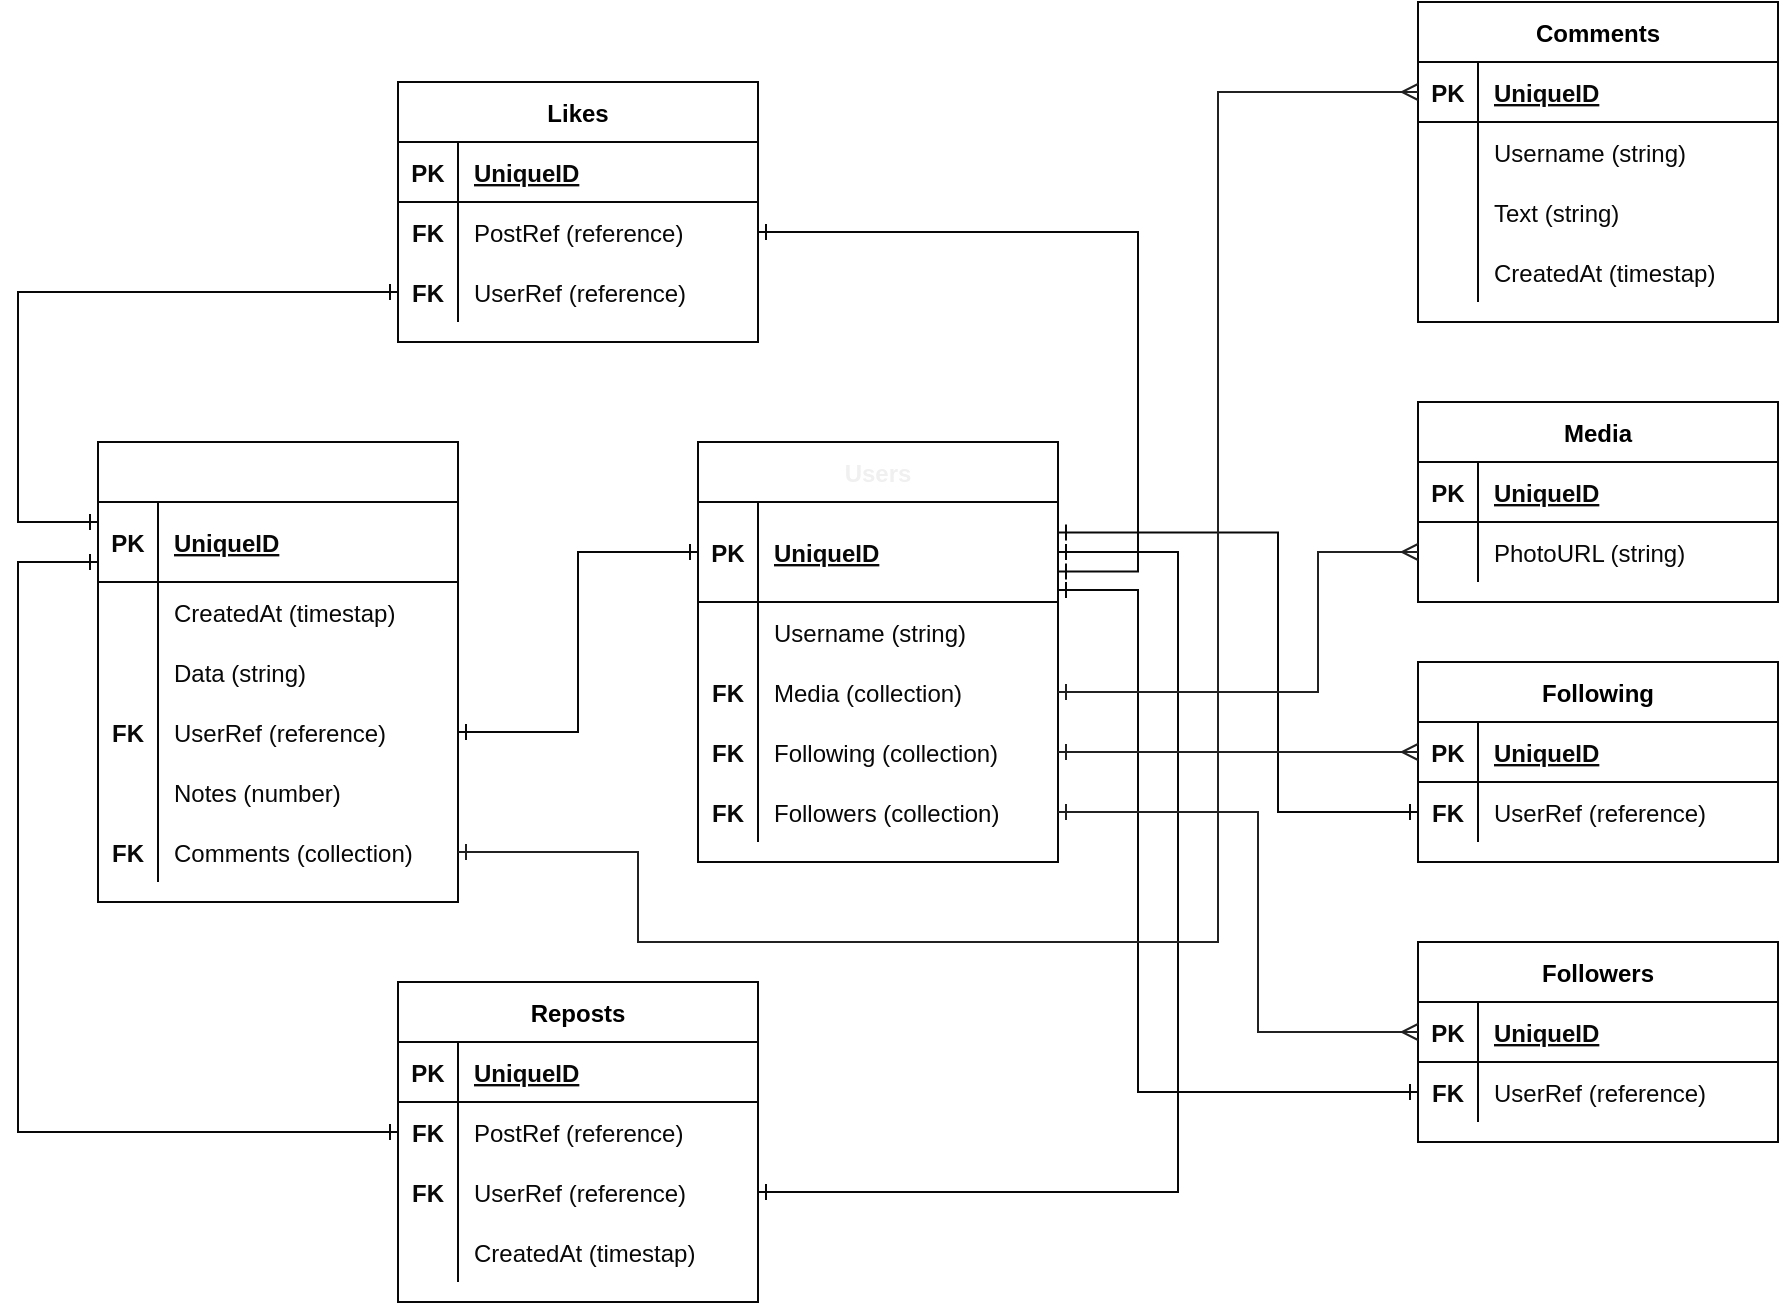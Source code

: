 <mxfile>
    <diagram name="Page-1" id="e56a1550-8fbb-45ad-956c-1786394a9013">
        <mxGraphModel dx="729" dy="1197" grid="1" gridSize="10" guides="1" tooltips="1" connect="1" arrows="1" fold="1" page="1" pageScale="1" pageWidth="1100" pageHeight="850" background="#ffffff" math="0" shadow="0">
            <root>
                <mxCell id="0"/>
                <mxCell id="1" parent="0"/>
                <mxCell id="nrIOLG8lfCSA8BzkESVd-1" value="Posts" style="shape=table;startSize=30;container=1;collapsible=1;childLayout=tableLayout;fixedRows=1;rowLines=0;fontStyle=1;align=center;resizeLast=1;strokeColor=#080808;fontSize=12;fontColor=#FFFFFF;" parent="1" vertex="1">
                    <mxGeometry x="130" y="140" width="180" height="230" as="geometry"/>
                </mxCell>
                <mxCell id="nrIOLG8lfCSA8BzkESVd-2" value="" style="shape=partialRectangle;collapsible=0;dropTarget=0;pointerEvents=0;fillColor=none;top=0;left=0;bottom=1;right=0;points=[[0,0.5],[1,0.5]];portConstraint=eastwest;strokeColor=#080808;fontSize=12;fontColor=#080808;" parent="nrIOLG8lfCSA8BzkESVd-1" vertex="1">
                    <mxGeometry y="30" width="180" height="40" as="geometry"/>
                </mxCell>
                <mxCell id="nrIOLG8lfCSA8BzkESVd-3" value="PK" style="shape=partialRectangle;connectable=0;fillColor=none;top=0;left=0;bottom=0;right=0;fontStyle=1;overflow=hidden;strokeColor=#080808;fontSize=12;fontColor=#080808;" parent="nrIOLG8lfCSA8BzkESVd-2" vertex="1">
                    <mxGeometry width="30" height="40" as="geometry"/>
                </mxCell>
                <mxCell id="nrIOLG8lfCSA8BzkESVd-4" value="UniqueID" style="shape=partialRectangle;connectable=0;fillColor=none;top=0;left=0;bottom=0;right=0;align=left;spacingLeft=6;fontStyle=5;overflow=hidden;strokeColor=#080808;fontSize=12;fontColor=#080808;" parent="nrIOLG8lfCSA8BzkESVd-2" vertex="1">
                    <mxGeometry x="30" width="150" height="40" as="geometry"/>
                </mxCell>
                <mxCell id="nrIOLG8lfCSA8BzkESVd-5" value="" style="shape=partialRectangle;collapsible=0;dropTarget=0;pointerEvents=0;fillColor=none;top=0;left=0;bottom=0;right=0;points=[[0,0.5],[1,0.5]];portConstraint=eastwest;strokeColor=#080808;fontSize=12;fontColor=#080808;" parent="nrIOLG8lfCSA8BzkESVd-1" vertex="1">
                    <mxGeometry y="70" width="180" height="30" as="geometry"/>
                </mxCell>
                <mxCell id="nrIOLG8lfCSA8BzkESVd-6" value="" style="shape=partialRectangle;connectable=0;fillColor=none;top=0;left=0;bottom=0;right=0;editable=1;overflow=hidden;strokeColor=#080808;fontSize=12;fontColor=#080808;" parent="nrIOLG8lfCSA8BzkESVd-5" vertex="1">
                    <mxGeometry width="30" height="30" as="geometry"/>
                </mxCell>
                <mxCell id="nrIOLG8lfCSA8BzkESVd-7" value="CreatedAt (timestap)" style="shape=partialRectangle;connectable=0;fillColor=none;top=0;left=0;bottom=0;right=0;align=left;spacingLeft=6;overflow=hidden;strokeColor=#080808;fontSize=12;fontColor=#080808;" parent="nrIOLG8lfCSA8BzkESVd-5" vertex="1">
                    <mxGeometry x="30" width="150" height="30" as="geometry"/>
                </mxCell>
                <mxCell id="nrIOLG8lfCSA8BzkESVd-8" value="" style="shape=partialRectangle;collapsible=0;dropTarget=0;pointerEvents=0;fillColor=none;top=0;left=0;bottom=0;right=0;points=[[0,0.5],[1,0.5]];portConstraint=eastwest;strokeColor=#080808;fontSize=12;fontColor=#080808;" parent="nrIOLG8lfCSA8BzkESVd-1" vertex="1">
                    <mxGeometry y="100" width="180" height="30" as="geometry"/>
                </mxCell>
                <mxCell id="nrIOLG8lfCSA8BzkESVd-9" value="" style="shape=partialRectangle;connectable=0;fillColor=none;top=0;left=0;bottom=0;right=0;editable=1;overflow=hidden;strokeColor=#080808;fontSize=12;fontColor=#080808;" parent="nrIOLG8lfCSA8BzkESVd-8" vertex="1">
                    <mxGeometry width="30" height="30" as="geometry"/>
                </mxCell>
                <mxCell id="nrIOLG8lfCSA8BzkESVd-10" value="Data (string)" style="shape=partialRectangle;connectable=0;fillColor=none;top=0;left=0;bottom=0;right=0;align=left;spacingLeft=6;overflow=hidden;strokeColor=#080808;fontSize=12;fontColor=#080808;" parent="nrIOLG8lfCSA8BzkESVd-8" vertex="1">
                    <mxGeometry x="30" width="150" height="30" as="geometry"/>
                </mxCell>
                <mxCell id="nrIOLG8lfCSA8BzkESVd-11" value="" style="shape=partialRectangle;collapsible=0;dropTarget=0;pointerEvents=0;fillColor=none;top=0;left=0;bottom=0;right=0;points=[[0,0.5],[1,0.5]];portConstraint=eastwest;strokeColor=#080808;fontSize=12;fontColor=#080808;" parent="nrIOLG8lfCSA8BzkESVd-1" vertex="1">
                    <mxGeometry y="130" width="180" height="30" as="geometry"/>
                </mxCell>
                <mxCell id="nrIOLG8lfCSA8BzkESVd-12" value="FK" style="shape=partialRectangle;connectable=0;fillColor=none;top=0;left=0;bottom=0;right=0;editable=1;overflow=hidden;fontStyle=1;strokeColor=#080808;fontSize=12;fontColor=#080808;" parent="nrIOLG8lfCSA8BzkESVd-11" vertex="1">
                    <mxGeometry width="30" height="30" as="geometry"/>
                </mxCell>
                <mxCell id="nrIOLG8lfCSA8BzkESVd-13" value="UserRef (reference)" style="shape=partialRectangle;connectable=0;fillColor=none;top=0;left=0;bottom=0;right=0;align=left;spacingLeft=6;overflow=hidden;strokeColor=#080808;fontSize=12;fontColor=#080808;" parent="nrIOLG8lfCSA8BzkESVd-11" vertex="1">
                    <mxGeometry x="30" width="150" height="30" as="geometry"/>
                </mxCell>
                <mxCell id="nrIOLG8lfCSA8BzkESVd-73" value="" style="shape=partialRectangle;collapsible=0;dropTarget=0;pointerEvents=0;fillColor=none;top=0;left=0;bottom=0;right=0;points=[[0,0.5],[1,0.5]];portConstraint=eastwest;strokeColor=#080808;fontSize=12;fontColor=#080808;" parent="nrIOLG8lfCSA8BzkESVd-1" vertex="1">
                    <mxGeometry y="160" width="180" height="30" as="geometry"/>
                </mxCell>
                <mxCell id="nrIOLG8lfCSA8BzkESVd-74" value="" style="shape=partialRectangle;connectable=0;fillColor=none;top=0;left=0;bottom=0;right=0;editable=1;overflow=hidden;strokeColor=#080808;fontSize=12;fontColor=#080808;" parent="nrIOLG8lfCSA8BzkESVd-73" vertex="1">
                    <mxGeometry width="30" height="30" as="geometry"/>
                </mxCell>
                <mxCell id="nrIOLG8lfCSA8BzkESVd-75" value="Notes (number)" style="shape=partialRectangle;connectable=0;fillColor=none;top=0;left=0;bottom=0;right=0;align=left;spacingLeft=6;overflow=hidden;strokeColor=#080808;fontSize=12;fontColor=#080808;" parent="nrIOLG8lfCSA8BzkESVd-73" vertex="1">
                    <mxGeometry x="30" width="150" height="30" as="geometry"/>
                </mxCell>
                <mxCell id="nrIOLG8lfCSA8BzkESVd-95" value="" style="shape=partialRectangle;collapsible=0;dropTarget=0;pointerEvents=0;fillColor=none;top=0;left=0;bottom=0;right=0;points=[[0,0.5],[1,0.5]];portConstraint=eastwest;strokeColor=#080808;fontSize=12;fontColor=#080808;" parent="nrIOLG8lfCSA8BzkESVd-1" vertex="1">
                    <mxGeometry y="190" width="180" height="30" as="geometry"/>
                </mxCell>
                <mxCell id="nrIOLG8lfCSA8BzkESVd-96" value="FK" style="shape=partialRectangle;connectable=0;fillColor=none;top=0;left=0;bottom=0;right=0;editable=1;overflow=hidden;strokeColor=#080808;fontSize=12;fontColor=#080808;fontStyle=1" parent="nrIOLG8lfCSA8BzkESVd-95" vertex="1">
                    <mxGeometry width="30" height="30" as="geometry"/>
                </mxCell>
                <mxCell id="nrIOLG8lfCSA8BzkESVd-97" value="Comments (collection)" style="shape=partialRectangle;connectable=0;fillColor=none;top=0;left=0;bottom=0;right=0;align=left;spacingLeft=6;overflow=hidden;strokeColor=#080808;fontSize=12;fontColor=#080808;" parent="nrIOLG8lfCSA8BzkESVd-95" vertex="1">
                    <mxGeometry x="30" width="150" height="30" as="geometry"/>
                </mxCell>
                <mxCell id="nrIOLG8lfCSA8BzkESVd-14" value="Users" style="shape=table;startSize=30;container=1;collapsible=1;childLayout=tableLayout;fixedRows=1;rowLines=0;fontStyle=1;align=center;resizeLast=1;strokeColor=#080808;fontSize=12;fontColor=#F0F0F0;" parent="1" vertex="1">
                    <mxGeometry x="430" y="140" width="180" height="210" as="geometry"/>
                </mxCell>
                <mxCell id="nrIOLG8lfCSA8BzkESVd-15" value="" style="shape=partialRectangle;collapsible=0;dropTarget=0;pointerEvents=0;fillColor=none;top=0;left=0;bottom=1;right=0;points=[[0,0.5],[1,0.5]];portConstraint=eastwest;strokeColor=#080808;fontSize=12;fontColor=#080808;" parent="nrIOLG8lfCSA8BzkESVd-14" vertex="1">
                    <mxGeometry y="30" width="180" height="50" as="geometry"/>
                </mxCell>
                <mxCell id="nrIOLG8lfCSA8BzkESVd-16" value="PK" style="shape=partialRectangle;connectable=0;fillColor=none;top=0;left=0;bottom=0;right=0;fontStyle=1;overflow=hidden;strokeColor=#080808;fontSize=12;fontColor=#080808;" parent="nrIOLG8lfCSA8BzkESVd-15" vertex="1">
                    <mxGeometry width="30" height="50" as="geometry"/>
                </mxCell>
                <mxCell id="nrIOLG8lfCSA8BzkESVd-17" value="UniqueID" style="shape=partialRectangle;connectable=0;fillColor=none;top=0;left=0;bottom=0;right=0;align=left;spacingLeft=6;fontStyle=5;overflow=hidden;strokeColor=#080808;fontSize=12;fontColor=#080808;" parent="nrIOLG8lfCSA8BzkESVd-15" vertex="1">
                    <mxGeometry x="30" width="150" height="50" as="geometry"/>
                </mxCell>
                <mxCell id="nrIOLG8lfCSA8BzkESVd-18" value="" style="shape=partialRectangle;collapsible=0;dropTarget=0;pointerEvents=0;fillColor=none;top=0;left=0;bottom=0;right=0;points=[[0,0.5],[1,0.5]];portConstraint=eastwest;strokeColor=#080808;fontSize=12;fontColor=#080808;" parent="nrIOLG8lfCSA8BzkESVd-14" vertex="1">
                    <mxGeometry y="80" width="180" height="30" as="geometry"/>
                </mxCell>
                <mxCell id="nrIOLG8lfCSA8BzkESVd-19" value="" style="shape=partialRectangle;connectable=0;fillColor=none;top=0;left=0;bottom=0;right=0;editable=1;overflow=hidden;strokeColor=#080808;fontSize=12;fontColor=#080808;" parent="nrIOLG8lfCSA8BzkESVd-18" vertex="1">
                    <mxGeometry width="30" height="30" as="geometry"/>
                </mxCell>
                <mxCell id="nrIOLG8lfCSA8BzkESVd-20" value="Username (string)" style="shape=partialRectangle;connectable=0;fillColor=none;top=0;left=0;bottom=0;right=0;align=left;spacingLeft=6;overflow=hidden;strokeColor=#080808;fontSize=12;fontColor=#080808;" parent="nrIOLG8lfCSA8BzkESVd-18" vertex="1">
                    <mxGeometry x="30" width="150" height="30" as="geometry"/>
                </mxCell>
                <mxCell id="nrIOLG8lfCSA8BzkESVd-24" value="" style="shape=partialRectangle;collapsible=0;dropTarget=0;pointerEvents=0;fillColor=none;top=0;left=0;bottom=0;right=0;points=[[0,0.5],[1,0.5]];portConstraint=eastwest;strokeColor=#080808;fontSize=12;fontColor=#080808;" parent="nrIOLG8lfCSA8BzkESVd-14" vertex="1">
                    <mxGeometry y="110" width="180" height="30" as="geometry"/>
                </mxCell>
                <mxCell id="nrIOLG8lfCSA8BzkESVd-25" value="FK" style="shape=partialRectangle;connectable=0;fillColor=none;top=0;left=0;bottom=0;right=0;editable=1;overflow=hidden;strokeColor=#080808;fontSize=12;fontColor=#080808;fontStyle=1" parent="nrIOLG8lfCSA8BzkESVd-24" vertex="1">
                    <mxGeometry width="30" height="30" as="geometry"/>
                </mxCell>
                <mxCell id="nrIOLG8lfCSA8BzkESVd-26" value="Media (collection)" style="shape=partialRectangle;connectable=0;fillColor=none;top=0;left=0;bottom=0;right=0;align=left;spacingLeft=6;overflow=hidden;strokeColor=#080808;fontSize=12;fontColor=#080808;" parent="nrIOLG8lfCSA8BzkESVd-24" vertex="1">
                    <mxGeometry x="30" width="150" height="30" as="geometry"/>
                </mxCell>
                <mxCell id="nrIOLG8lfCSA8BzkESVd-89" value="" style="shape=partialRectangle;collapsible=0;dropTarget=0;pointerEvents=0;fillColor=none;top=0;left=0;bottom=0;right=0;points=[[0,0.5],[1,0.5]];portConstraint=eastwest;strokeColor=#080808;fontSize=12;fontColor=#080808;" parent="nrIOLG8lfCSA8BzkESVd-14" vertex="1">
                    <mxGeometry y="140" width="180" height="30" as="geometry"/>
                </mxCell>
                <mxCell id="nrIOLG8lfCSA8BzkESVd-90" value="FK" style="shape=partialRectangle;connectable=0;fillColor=none;top=0;left=0;bottom=0;right=0;editable=1;overflow=hidden;strokeColor=#080808;fontSize=12;fontColor=#080808;fontStyle=1" parent="nrIOLG8lfCSA8BzkESVd-89" vertex="1">
                    <mxGeometry width="30" height="30" as="geometry"/>
                </mxCell>
                <mxCell id="nrIOLG8lfCSA8BzkESVd-91" value="Following (collection)" style="shape=partialRectangle;connectable=0;fillColor=none;top=0;left=0;bottom=0;right=0;align=left;spacingLeft=6;overflow=hidden;strokeColor=#080808;fontSize=12;fontColor=#080808;" parent="nrIOLG8lfCSA8BzkESVd-89" vertex="1">
                    <mxGeometry x="30" width="150" height="30" as="geometry"/>
                </mxCell>
                <mxCell id="nrIOLG8lfCSA8BzkESVd-92" value="" style="shape=partialRectangle;collapsible=0;dropTarget=0;pointerEvents=0;fillColor=none;top=0;left=0;bottom=0;right=0;points=[[0,0.5],[1,0.5]];portConstraint=eastwest;strokeColor=#080808;fontSize=12;fontColor=#080808;" parent="nrIOLG8lfCSA8BzkESVd-14" vertex="1">
                    <mxGeometry y="170" width="180" height="30" as="geometry"/>
                </mxCell>
                <mxCell id="nrIOLG8lfCSA8BzkESVd-93" value="FK" style="shape=partialRectangle;connectable=0;fillColor=none;top=0;left=0;bottom=0;right=0;editable=1;overflow=hidden;strokeColor=#080808;fontSize=12;fontColor=#080808;fontStyle=1" parent="nrIOLG8lfCSA8BzkESVd-92" vertex="1">
                    <mxGeometry width="30" height="30" as="geometry"/>
                </mxCell>
                <mxCell id="nrIOLG8lfCSA8BzkESVd-94" value="Followers (collection)" style="shape=partialRectangle;connectable=0;fillColor=none;top=0;left=0;bottom=0;right=0;align=left;spacingLeft=6;overflow=hidden;strokeColor=#080808;fontSize=12;fontColor=#080808;" parent="nrIOLG8lfCSA8BzkESVd-92" vertex="1">
                    <mxGeometry x="30" width="150" height="30" as="geometry"/>
                </mxCell>
                <mxCell id="nrIOLG8lfCSA8BzkESVd-40" value="Likes" style="shape=table;startSize=30;container=1;collapsible=1;childLayout=tableLayout;fixedRows=1;rowLines=0;fontStyle=1;align=center;resizeLast=1;strokeColor=#080808;fontSize=12;" parent="1" vertex="1">
                    <mxGeometry x="280" y="-40" width="180" height="130" as="geometry"/>
                </mxCell>
                <mxCell id="nrIOLG8lfCSA8BzkESVd-41" value="" style="shape=partialRectangle;collapsible=0;dropTarget=0;pointerEvents=0;fillColor=none;top=0;left=0;bottom=1;right=0;points=[[0,0.5],[1,0.5]];portConstraint=eastwest;strokeColor=#080808;fontSize=12;fontColor=#080808;" parent="nrIOLG8lfCSA8BzkESVd-40" vertex="1">
                    <mxGeometry y="30" width="180" height="30" as="geometry"/>
                </mxCell>
                <mxCell id="nrIOLG8lfCSA8BzkESVd-42" value="PK" style="shape=partialRectangle;connectable=0;fillColor=none;top=0;left=0;bottom=0;right=0;fontStyle=1;overflow=hidden;strokeColor=#080808;fontSize=12;fontColor=#080808;" parent="nrIOLG8lfCSA8BzkESVd-41" vertex="1">
                    <mxGeometry width="30" height="30" as="geometry"/>
                </mxCell>
                <mxCell id="nrIOLG8lfCSA8BzkESVd-43" value="UniqueID" style="shape=partialRectangle;connectable=0;fillColor=none;top=0;left=0;bottom=0;right=0;align=left;spacingLeft=6;fontStyle=5;overflow=hidden;strokeColor=#080808;fontSize=12;fontColor=#080808;" parent="nrIOLG8lfCSA8BzkESVd-41" vertex="1">
                    <mxGeometry x="30" width="150" height="30" as="geometry"/>
                </mxCell>
                <mxCell id="nrIOLG8lfCSA8BzkESVd-44" value="" style="shape=partialRectangle;collapsible=0;dropTarget=0;pointerEvents=0;fillColor=none;top=0;left=0;bottom=0;right=0;points=[[0,0.5],[1,0.5]];portConstraint=eastwest;strokeColor=#080808;fontSize=12;fontColor=#080808;" parent="nrIOLG8lfCSA8BzkESVd-40" vertex="1">
                    <mxGeometry y="60" width="180" height="30" as="geometry"/>
                </mxCell>
                <mxCell id="nrIOLG8lfCSA8BzkESVd-45" value="FK" style="shape=partialRectangle;connectable=0;fillColor=none;top=0;left=0;bottom=0;right=0;editable=1;overflow=hidden;fontStyle=1;strokeColor=#080808;fontSize=12;fontColor=#080808;" parent="nrIOLG8lfCSA8BzkESVd-44" vertex="1">
                    <mxGeometry width="30" height="30" as="geometry"/>
                </mxCell>
                <mxCell id="nrIOLG8lfCSA8BzkESVd-46" value="PostRef (reference)" style="shape=partialRectangle;connectable=0;fillColor=none;top=0;left=0;bottom=0;right=0;align=left;spacingLeft=6;overflow=hidden;strokeColor=#080808;fontSize=12;fontColor=#080808;" parent="nrIOLG8lfCSA8BzkESVd-44" vertex="1">
                    <mxGeometry x="30" width="150" height="30" as="geometry"/>
                </mxCell>
                <mxCell id="nrIOLG8lfCSA8BzkESVd-47" value="" style="shape=partialRectangle;collapsible=0;dropTarget=0;pointerEvents=0;fillColor=none;top=0;left=0;bottom=0;right=0;points=[[0,0.5],[1,0.5]];portConstraint=eastwest;strokeColor=#080808;fontSize=12;fontColor=#080808;" parent="nrIOLG8lfCSA8BzkESVd-40" vertex="1">
                    <mxGeometry y="90" width="180" height="30" as="geometry"/>
                </mxCell>
                <mxCell id="nrIOLG8lfCSA8BzkESVd-48" value="FK" style="shape=partialRectangle;connectable=0;fillColor=none;top=0;left=0;bottom=0;right=0;editable=1;overflow=hidden;fontStyle=1;strokeColor=#080808;fontSize=12;fontColor=#080808;" parent="nrIOLG8lfCSA8BzkESVd-47" vertex="1">
                    <mxGeometry width="30" height="30" as="geometry"/>
                </mxCell>
                <mxCell id="nrIOLG8lfCSA8BzkESVd-49" value="UserRef (reference)" style="shape=partialRectangle;connectable=0;fillColor=none;top=0;left=0;bottom=0;right=0;align=left;spacingLeft=6;overflow=hidden;strokeColor=#080808;fontSize=12;fontColor=#080808;" parent="nrIOLG8lfCSA8BzkESVd-47" vertex="1">
                    <mxGeometry x="30" width="150" height="30" as="geometry"/>
                </mxCell>
                <mxCell id="nrIOLG8lfCSA8BzkESVd-53" value="Reposts" style="shape=table;startSize=30;container=1;collapsible=1;childLayout=tableLayout;fixedRows=1;rowLines=0;fontStyle=1;align=center;resizeLast=1;strokeColor=#080808;fontSize=12;" parent="1" vertex="1">
                    <mxGeometry x="280" y="410" width="180" height="160" as="geometry"/>
                </mxCell>
                <mxCell id="nrIOLG8lfCSA8BzkESVd-54" value="" style="shape=partialRectangle;collapsible=0;dropTarget=0;pointerEvents=0;fillColor=none;top=0;left=0;bottom=1;right=0;points=[[0,0.5],[1,0.5]];portConstraint=eastwest;strokeColor=#080808;fontSize=12;fontColor=#080808;" parent="nrIOLG8lfCSA8BzkESVd-53" vertex="1">
                    <mxGeometry y="30" width="180" height="30" as="geometry"/>
                </mxCell>
                <mxCell id="nrIOLG8lfCSA8BzkESVd-55" value="PK" style="shape=partialRectangle;connectable=0;fillColor=none;top=0;left=0;bottom=0;right=0;fontStyle=1;overflow=hidden;strokeColor=#080808;fontSize=12;fontColor=#080808;" parent="nrIOLG8lfCSA8BzkESVd-54" vertex="1">
                    <mxGeometry width="30" height="30" as="geometry"/>
                </mxCell>
                <mxCell id="nrIOLG8lfCSA8BzkESVd-56" value="UniqueID" style="shape=partialRectangle;connectable=0;fillColor=none;top=0;left=0;bottom=0;right=0;align=left;spacingLeft=6;fontStyle=5;overflow=hidden;strokeColor=#080808;fontSize=12;fontColor=#080808;" parent="nrIOLG8lfCSA8BzkESVd-54" vertex="1">
                    <mxGeometry x="30" width="150" height="30" as="geometry"/>
                </mxCell>
                <mxCell id="nrIOLG8lfCSA8BzkESVd-57" value="" style="shape=partialRectangle;collapsible=0;dropTarget=0;pointerEvents=0;fillColor=none;top=0;left=0;bottom=0;right=0;points=[[0,0.5],[1,0.5]];portConstraint=eastwest;strokeColor=#080808;fontSize=12;fontColor=#080808;" parent="nrIOLG8lfCSA8BzkESVd-53" vertex="1">
                    <mxGeometry y="60" width="180" height="30" as="geometry"/>
                </mxCell>
                <mxCell id="nrIOLG8lfCSA8BzkESVd-58" value="FK" style="shape=partialRectangle;connectable=0;fillColor=none;top=0;left=0;bottom=0;right=0;editable=1;overflow=hidden;fontStyle=1;strokeColor=#080808;fontSize=12;fontColor=#080808;" parent="nrIOLG8lfCSA8BzkESVd-57" vertex="1">
                    <mxGeometry width="30" height="30" as="geometry"/>
                </mxCell>
                <mxCell id="nrIOLG8lfCSA8BzkESVd-59" value="PostRef (reference)" style="shape=partialRectangle;connectable=0;fillColor=none;top=0;left=0;bottom=0;right=0;align=left;spacingLeft=6;overflow=hidden;strokeColor=#080808;fontSize=12;fontColor=#080808;" parent="nrIOLG8lfCSA8BzkESVd-57" vertex="1">
                    <mxGeometry x="30" width="150" height="30" as="geometry"/>
                </mxCell>
                <mxCell id="nrIOLG8lfCSA8BzkESVd-60" value="" style="shape=partialRectangle;collapsible=0;dropTarget=0;pointerEvents=0;fillColor=none;top=0;left=0;bottom=0;right=0;points=[[0,0.5],[1,0.5]];portConstraint=eastwest;strokeColor=#080808;fontSize=12;fontColor=#080808;" parent="nrIOLG8lfCSA8BzkESVd-53" vertex="1">
                    <mxGeometry y="90" width="180" height="30" as="geometry"/>
                </mxCell>
                <mxCell id="nrIOLG8lfCSA8BzkESVd-61" value="FK" style="shape=partialRectangle;connectable=0;fillColor=none;top=0;left=0;bottom=0;right=0;editable=1;overflow=hidden;fontStyle=1;strokeColor=#080808;fontSize=12;fontColor=#080808;" parent="nrIOLG8lfCSA8BzkESVd-60" vertex="1">
                    <mxGeometry width="30" height="30" as="geometry"/>
                </mxCell>
                <mxCell id="nrIOLG8lfCSA8BzkESVd-62" value="UserRef (reference)" style="shape=partialRectangle;connectable=0;fillColor=none;top=0;left=0;bottom=0;right=0;align=left;spacingLeft=6;overflow=hidden;strokeColor=#080808;fontSize=12;fontColor=#080808;" parent="nrIOLG8lfCSA8BzkESVd-60" vertex="1">
                    <mxGeometry x="30" width="150" height="30" as="geometry"/>
                </mxCell>
                <mxCell id="nrIOLG8lfCSA8BzkESVd-70" value="" style="shape=partialRectangle;collapsible=0;dropTarget=0;pointerEvents=0;fillColor=none;top=0;left=0;bottom=0;right=0;points=[[0,0.5],[1,0.5]];portConstraint=eastwest;strokeColor=#080808;fontSize=12;fontColor=#080808;" parent="nrIOLG8lfCSA8BzkESVd-53" vertex="1">
                    <mxGeometry y="120" width="180" height="30" as="geometry"/>
                </mxCell>
                <mxCell id="nrIOLG8lfCSA8BzkESVd-71" value="" style="shape=partialRectangle;connectable=0;fillColor=none;top=0;left=0;bottom=0;right=0;editable=1;overflow=hidden;strokeColor=#080808;fontSize=12;fontColor=#080808;" parent="nrIOLG8lfCSA8BzkESVd-70" vertex="1">
                    <mxGeometry width="30" height="30" as="geometry"/>
                </mxCell>
                <mxCell id="nrIOLG8lfCSA8BzkESVd-72" value="CreatedAt (timestap)" style="shape=partialRectangle;connectable=0;fillColor=none;top=0;left=0;bottom=0;right=0;align=left;spacingLeft=6;overflow=hidden;strokeColor=#080808;fontSize=12;fontColor=#080808;" parent="nrIOLG8lfCSA8BzkESVd-70" vertex="1">
                    <mxGeometry x="30" width="150" height="30" as="geometry"/>
                </mxCell>
                <mxCell id="nrIOLG8lfCSA8BzkESVd-67" style="edgeStyle=orthogonalEdgeStyle;rounded=0;orthogonalLoop=1;jettySize=auto;html=1;entryX=0;entryY=0.5;entryDx=0;entryDy=0;endArrow=ERone;endFill=0;startArrow=ERone;startFill=0;strokeColor=#080808;fontSize=12;fontColor=#080808;" parent="1" source="nrIOLG8lfCSA8BzkESVd-11" target="nrIOLG8lfCSA8BzkESVd-15" edge="1">
                    <mxGeometry relative="1" as="geometry"/>
                </mxCell>
                <mxCell id="nrIOLG8lfCSA8BzkESVd-68" style="edgeStyle=orthogonalEdgeStyle;rounded=0;orthogonalLoop=1;jettySize=auto;html=1;entryX=0;entryY=0.75;entryDx=0;entryDy=0;startArrow=ERone;startFill=0;endArrow=ERone;endFill=0;strokeColor=#080808;fontSize=12;fontColor=#080808;entryPerimeter=0;" parent="1" source="nrIOLG8lfCSA8BzkESVd-57" target="nrIOLG8lfCSA8BzkESVd-2" edge="1">
                    <mxGeometry relative="1" as="geometry">
                        <Array as="points">
                            <mxPoint x="90" y="485"/>
                            <mxPoint x="90" y="200"/>
                        </Array>
                    </mxGeometry>
                </mxCell>
                <mxCell id="nrIOLG8lfCSA8BzkESVd-69" style="edgeStyle=orthogonalEdgeStyle;rounded=0;orthogonalLoop=1;jettySize=auto;html=1;startArrow=ERone;startFill=0;endArrow=ERone;endFill=0;strokeColor=#080808;fontSize=12;fontColor=#080808;entryX=1;entryY=0.5;entryDx=0;entryDy=0;" parent="1" source="nrIOLG8lfCSA8BzkESVd-60" edge="1" target="nrIOLG8lfCSA8BzkESVd-15">
                    <mxGeometry relative="1" as="geometry">
                        <mxPoint x="610" y="186" as="targetPoint"/>
                        <Array as="points">
                            <mxPoint x="670" y="515"/>
                            <mxPoint x="670" y="195"/>
                        </Array>
                    </mxGeometry>
                </mxCell>
                <mxCell id="nrIOLG8lfCSA8BzkESVd-98" style="edgeStyle=orthogonalEdgeStyle;rounded=0;orthogonalLoop=1;jettySize=auto;html=1;startArrow=ERone;startFill=0;endArrow=ERone;endFill=0;strokeColor=#080808;fontSize=12;fontColor=#080808;exitX=0;exitY=0.5;exitDx=0;exitDy=0;" parent="1" source="nrIOLG8lfCSA8BzkESVd-47" edge="1">
                    <mxGeometry relative="1" as="geometry">
                        <mxPoint x="270" y="60" as="sourcePoint"/>
                        <mxPoint x="130" y="180" as="targetPoint"/>
                        <Array as="points">
                            <mxPoint x="90" y="65"/>
                            <mxPoint x="90" y="180"/>
                        </Array>
                    </mxGeometry>
                </mxCell>
                <mxCell id="nrIOLG8lfCSA8BzkESVd-99" style="edgeStyle=orthogonalEdgeStyle;rounded=0;orthogonalLoop=1;jettySize=auto;html=1;startArrow=ERone;startFill=0;endArrow=ERone;endFill=0;strokeColor=#080808;fontSize=12;fontColor=#080808;exitX=1;exitY=0.5;exitDx=0;exitDy=0;entryX=1;entryY=0.696;entryDx=0;entryDy=0;entryPerimeter=0;" parent="1" source="nrIOLG8lfCSA8BzkESVd-44" target="nrIOLG8lfCSA8BzkESVd-15" edge="1">
                    <mxGeometry relative="1" as="geometry">
                        <mxPoint x="610" y="195" as="targetPoint"/>
                        <Array as="points">
                            <mxPoint x="650" y="35"/>
                            <mxPoint x="650" y="205"/>
                        </Array>
                    </mxGeometry>
                </mxCell>
                <mxCell id="nrIOLG8lfCSA8BzkESVd-100" value="Comments" style="shape=table;startSize=30;container=1;collapsible=1;childLayout=tableLayout;fixedRows=1;rowLines=0;fontStyle=1;align=center;resizeLast=1;strokeColor=#080808;fontSize=12;" parent="1" vertex="1">
                    <mxGeometry x="790" y="-80" width="180" height="160" as="geometry"/>
                </mxCell>
                <mxCell id="nrIOLG8lfCSA8BzkESVd-101" value="" style="shape=partialRectangle;collapsible=0;dropTarget=0;pointerEvents=0;fillColor=none;top=0;left=0;bottom=1;right=0;points=[[0,0.5],[1,0.5]];portConstraint=eastwest;strokeColor=#080808;fontSize=12;fontColor=#080808;" parent="nrIOLG8lfCSA8BzkESVd-100" vertex="1">
                    <mxGeometry y="30" width="180" height="30" as="geometry"/>
                </mxCell>
                <mxCell id="nrIOLG8lfCSA8BzkESVd-102" value="PK" style="shape=partialRectangle;connectable=0;fillColor=none;top=0;left=0;bottom=0;right=0;fontStyle=1;overflow=hidden;strokeColor=#080808;fontSize=12;fontColor=#080808;" parent="nrIOLG8lfCSA8BzkESVd-101" vertex="1">
                    <mxGeometry width="30" height="30" as="geometry"/>
                </mxCell>
                <mxCell id="nrIOLG8lfCSA8BzkESVd-103" value="UniqueID" style="shape=partialRectangle;connectable=0;fillColor=none;top=0;left=0;bottom=0;right=0;align=left;spacingLeft=6;fontStyle=5;overflow=hidden;strokeColor=#080808;fontSize=12;fontColor=#080808;" parent="nrIOLG8lfCSA8BzkESVd-101" vertex="1">
                    <mxGeometry x="30" width="150" height="30" as="geometry"/>
                </mxCell>
                <mxCell id="nrIOLG8lfCSA8BzkESVd-104" value="" style="shape=partialRectangle;collapsible=0;dropTarget=0;pointerEvents=0;fillColor=none;top=0;left=0;bottom=0;right=0;points=[[0,0.5],[1,0.5]];portConstraint=eastwest;strokeColor=#080808;fontSize=12;fontColor=#080808;" parent="nrIOLG8lfCSA8BzkESVd-100" vertex="1">
                    <mxGeometry y="60" width="180" height="30" as="geometry"/>
                </mxCell>
                <mxCell id="nrIOLG8lfCSA8BzkESVd-105" value="" style="shape=partialRectangle;connectable=0;fillColor=none;top=0;left=0;bottom=0;right=0;editable=1;overflow=hidden;strokeColor=#080808;fontSize=12;fontColor=#080808;" parent="nrIOLG8lfCSA8BzkESVd-104" vertex="1">
                    <mxGeometry width="30" height="30" as="geometry"/>
                </mxCell>
                <mxCell id="nrIOLG8lfCSA8BzkESVd-106" value="Username (string)" style="shape=partialRectangle;connectable=0;fillColor=none;top=0;left=0;bottom=0;right=0;align=left;spacingLeft=6;overflow=hidden;strokeColor=#080808;fontSize=12;fontColor=#080808;" parent="nrIOLG8lfCSA8BzkESVd-104" vertex="1">
                    <mxGeometry x="30" width="150" height="30" as="geometry"/>
                </mxCell>
                <mxCell id="nrIOLG8lfCSA8BzkESVd-107" value="" style="shape=partialRectangle;collapsible=0;dropTarget=0;pointerEvents=0;fillColor=none;top=0;left=0;bottom=0;right=0;points=[[0,0.5],[1,0.5]];portConstraint=eastwest;strokeColor=#080808;fontSize=12;fontColor=#080808;" parent="nrIOLG8lfCSA8BzkESVd-100" vertex="1">
                    <mxGeometry y="90" width="180" height="30" as="geometry"/>
                </mxCell>
                <mxCell id="nrIOLG8lfCSA8BzkESVd-108" value="" style="shape=partialRectangle;connectable=0;fillColor=none;top=0;left=0;bottom=0;right=0;editable=1;overflow=hidden;strokeColor=#080808;fontSize=12;fontColor=#080808;" parent="nrIOLG8lfCSA8BzkESVd-107" vertex="1">
                    <mxGeometry width="30" height="30" as="geometry"/>
                </mxCell>
                <mxCell id="nrIOLG8lfCSA8BzkESVd-109" value="Text (string)" style="shape=partialRectangle;connectable=0;fillColor=none;top=0;left=0;bottom=0;right=0;align=left;spacingLeft=6;overflow=hidden;strokeColor=#080808;fontSize=12;fontColor=#080808;" parent="nrIOLG8lfCSA8BzkESVd-107" vertex="1">
                    <mxGeometry x="30" width="150" height="30" as="geometry"/>
                </mxCell>
                <mxCell id="nrIOLG8lfCSA8BzkESVd-110" value="" style="shape=partialRectangle;collapsible=0;dropTarget=0;pointerEvents=0;fillColor=none;top=0;left=0;bottom=0;right=0;points=[[0,0.5],[1,0.5]];portConstraint=eastwest;strokeColor=#080808;fontSize=12;fontColor=#080808;" parent="nrIOLG8lfCSA8BzkESVd-100" vertex="1">
                    <mxGeometry y="120" width="180" height="30" as="geometry"/>
                </mxCell>
                <mxCell id="nrIOLG8lfCSA8BzkESVd-111" value="" style="shape=partialRectangle;connectable=0;fillColor=none;top=0;left=0;bottom=0;right=0;editable=1;overflow=hidden;strokeColor=#080808;fontSize=12;fontColor=#080808;" parent="nrIOLG8lfCSA8BzkESVd-110" vertex="1">
                    <mxGeometry width="30" height="30" as="geometry"/>
                </mxCell>
                <mxCell id="nrIOLG8lfCSA8BzkESVd-112" value="CreatedAt (timestap)" style="shape=partialRectangle;connectable=0;fillColor=none;top=0;left=0;bottom=0;right=0;align=left;spacingLeft=6;overflow=hidden;strokeColor=#080808;fontSize=12;fontColor=#080808;" parent="nrIOLG8lfCSA8BzkESVd-110" vertex="1">
                    <mxGeometry x="30" width="150" height="30" as="geometry"/>
                </mxCell>
                <mxCell id="nrIOLG8lfCSA8BzkESVd-113" value="Media" style="shape=table;startSize=30;container=1;collapsible=1;childLayout=tableLayout;fixedRows=1;rowLines=0;fontStyle=1;align=center;resizeLast=1;strokeColor=#080808;fontSize=12;" parent="1" vertex="1">
                    <mxGeometry x="790" y="120" width="180" height="100" as="geometry"/>
                </mxCell>
                <mxCell id="nrIOLG8lfCSA8BzkESVd-114" value="" style="shape=partialRectangle;collapsible=0;dropTarget=0;pointerEvents=0;fillColor=none;top=0;left=0;bottom=1;right=0;points=[[0,0.5],[1,0.5]];portConstraint=eastwest;strokeColor=#080808;fontSize=12;fontColor=#080808;" parent="nrIOLG8lfCSA8BzkESVd-113" vertex="1">
                    <mxGeometry y="30" width="180" height="30" as="geometry"/>
                </mxCell>
                <mxCell id="nrIOLG8lfCSA8BzkESVd-115" value="PK" style="shape=partialRectangle;connectable=0;fillColor=none;top=0;left=0;bottom=0;right=0;fontStyle=1;overflow=hidden;strokeColor=#080808;fontSize=12;fontColor=#080808;" parent="nrIOLG8lfCSA8BzkESVd-114" vertex="1">
                    <mxGeometry width="30" height="30" as="geometry"/>
                </mxCell>
                <mxCell id="nrIOLG8lfCSA8BzkESVd-116" value="UniqueID" style="shape=partialRectangle;connectable=0;fillColor=none;top=0;left=0;bottom=0;right=0;align=left;spacingLeft=6;fontStyle=5;overflow=hidden;strokeColor=#080808;fontSize=12;fontColor=#080808;" parent="nrIOLG8lfCSA8BzkESVd-114" vertex="1">
                    <mxGeometry x="30" width="150" height="30" as="geometry"/>
                </mxCell>
                <mxCell id="nrIOLG8lfCSA8BzkESVd-117" value="" style="shape=partialRectangle;collapsible=0;dropTarget=0;pointerEvents=0;fillColor=none;top=0;left=0;bottom=0;right=0;points=[[0,0.5],[1,0.5]];portConstraint=eastwest;strokeColor=#080808;fontSize=12;fontColor=#080808;" parent="nrIOLG8lfCSA8BzkESVd-113" vertex="1">
                    <mxGeometry y="60" width="180" height="30" as="geometry"/>
                </mxCell>
                <mxCell id="nrIOLG8lfCSA8BzkESVd-118" value="" style="shape=partialRectangle;connectable=0;fillColor=none;top=0;left=0;bottom=0;right=0;editable=1;overflow=hidden;strokeColor=#080808;fontSize=12;fontColor=#080808;" parent="nrIOLG8lfCSA8BzkESVd-117" vertex="1">
                    <mxGeometry width="30" height="30" as="geometry"/>
                </mxCell>
                <mxCell id="nrIOLG8lfCSA8BzkESVd-119" value="PhotoURL (string)" style="shape=partialRectangle;connectable=0;fillColor=none;top=0;left=0;bottom=0;right=0;align=left;spacingLeft=6;overflow=hidden;strokeColor=#080808;fontSize=12;fontColor=#080808;" parent="nrIOLG8lfCSA8BzkESVd-117" vertex="1">
                    <mxGeometry x="30" width="150" height="30" as="geometry"/>
                </mxCell>
                <mxCell id="nrIOLG8lfCSA8BzkESVd-126" value="Following" style="shape=table;startSize=30;container=1;collapsible=1;childLayout=tableLayout;fixedRows=1;rowLines=0;fontStyle=1;align=center;resizeLast=1;strokeColor=#080808;fontSize=12;" parent="1" vertex="1">
                    <mxGeometry x="790" y="250" width="180" height="100" as="geometry"/>
                </mxCell>
                <mxCell id="nrIOLG8lfCSA8BzkESVd-127" value="" style="shape=partialRectangle;collapsible=0;dropTarget=0;pointerEvents=0;fillColor=none;top=0;left=0;bottom=1;right=0;points=[[0,0.5],[1,0.5]];portConstraint=eastwest;strokeColor=#080808;fontSize=12;fontColor=#080808;" parent="nrIOLG8lfCSA8BzkESVd-126" vertex="1">
                    <mxGeometry y="30" width="180" height="30" as="geometry"/>
                </mxCell>
                <mxCell id="nrIOLG8lfCSA8BzkESVd-128" value="PK" style="shape=partialRectangle;connectable=0;fillColor=none;top=0;left=0;bottom=0;right=0;fontStyle=1;overflow=hidden;strokeColor=#080808;fontSize=12;fontColor=#080808;" parent="nrIOLG8lfCSA8BzkESVd-127" vertex="1">
                    <mxGeometry width="30" height="30" as="geometry"/>
                </mxCell>
                <mxCell id="nrIOLG8lfCSA8BzkESVd-129" value="UniqueID" style="shape=partialRectangle;connectable=0;fillColor=none;top=0;left=0;bottom=0;right=0;align=left;spacingLeft=6;fontStyle=5;overflow=hidden;strokeColor=#080808;fontSize=12;fontColor=#080808;" parent="nrIOLG8lfCSA8BzkESVd-127" vertex="1">
                    <mxGeometry x="30" width="150" height="30" as="geometry"/>
                </mxCell>
                <mxCell id="nrIOLG8lfCSA8BzkESVd-130" value="" style="shape=partialRectangle;collapsible=0;dropTarget=0;pointerEvents=0;fillColor=none;top=0;left=0;bottom=0;right=0;points=[[0,0.5],[1,0.5]];portConstraint=eastwest;strokeColor=#080808;fontSize=12;fontColor=#080808;" parent="nrIOLG8lfCSA8BzkESVd-126" vertex="1">
                    <mxGeometry y="60" width="180" height="30" as="geometry"/>
                </mxCell>
                <mxCell id="nrIOLG8lfCSA8BzkESVd-131" value="FK" style="shape=partialRectangle;connectable=0;fillColor=none;top=0;left=0;bottom=0;right=0;editable=1;overflow=hidden;fontStyle=1;strokeColor=#080808;fontSize=12;fontColor=#080808;" parent="nrIOLG8lfCSA8BzkESVd-130" vertex="1">
                    <mxGeometry width="30" height="30" as="geometry"/>
                </mxCell>
                <mxCell id="nrIOLG8lfCSA8BzkESVd-132" value="UserRef (reference)" style="shape=partialRectangle;connectable=0;fillColor=none;top=0;left=0;bottom=0;right=0;align=left;spacingLeft=6;overflow=hidden;strokeColor=#080808;fontSize=12;fontColor=#080808;" parent="nrIOLG8lfCSA8BzkESVd-130" vertex="1">
                    <mxGeometry x="30" width="150" height="30" as="geometry"/>
                </mxCell>
                <mxCell id="nrIOLG8lfCSA8BzkESVd-139" value="Followers" style="shape=table;startSize=30;container=1;collapsible=1;childLayout=tableLayout;fixedRows=1;rowLines=0;fontStyle=1;align=center;resizeLast=1;strokeColor=#080808;fontSize=12;" parent="1" vertex="1">
                    <mxGeometry x="790" y="390" width="180" height="100" as="geometry"/>
                </mxCell>
                <mxCell id="nrIOLG8lfCSA8BzkESVd-140" value="" style="shape=partialRectangle;collapsible=0;dropTarget=0;pointerEvents=0;fillColor=none;top=0;left=0;bottom=1;right=0;points=[[0,0.5],[1,0.5]];portConstraint=eastwest;strokeColor=#080808;fontSize=12;fontColor=#080808;" parent="nrIOLG8lfCSA8BzkESVd-139" vertex="1">
                    <mxGeometry y="30" width="180" height="30" as="geometry"/>
                </mxCell>
                <mxCell id="nrIOLG8lfCSA8BzkESVd-141" value="PK" style="shape=partialRectangle;connectable=0;fillColor=none;top=0;left=0;bottom=0;right=0;fontStyle=1;overflow=hidden;strokeColor=#080808;fontSize=12;fontColor=#080808;" parent="nrIOLG8lfCSA8BzkESVd-140" vertex="1">
                    <mxGeometry width="30" height="30" as="geometry"/>
                </mxCell>
                <mxCell id="nrIOLG8lfCSA8BzkESVd-142" value="UniqueID" style="shape=partialRectangle;connectable=0;fillColor=none;top=0;left=0;bottom=0;right=0;align=left;spacingLeft=6;fontStyle=5;overflow=hidden;strokeColor=#080808;fontSize=12;fontColor=#080808;" parent="nrIOLG8lfCSA8BzkESVd-140" vertex="1">
                    <mxGeometry x="30" width="150" height="30" as="geometry"/>
                </mxCell>
                <mxCell id="nrIOLG8lfCSA8BzkESVd-143" value="" style="shape=partialRectangle;collapsible=0;dropTarget=0;pointerEvents=0;fillColor=none;top=0;left=0;bottom=0;right=0;points=[[0,0.5],[1,0.5]];portConstraint=eastwest;strokeColor=#080808;fontSize=12;fontColor=#080808;" parent="nrIOLG8lfCSA8BzkESVd-139" vertex="1">
                    <mxGeometry y="60" width="180" height="30" as="geometry"/>
                </mxCell>
                <mxCell id="nrIOLG8lfCSA8BzkESVd-144" value="FK" style="shape=partialRectangle;connectable=0;fillColor=none;top=0;left=0;bottom=0;right=0;editable=1;overflow=hidden;fontStyle=1;strokeColor=#080808;fontSize=12;fontColor=#080808;" parent="nrIOLG8lfCSA8BzkESVd-143" vertex="1">
                    <mxGeometry width="30" height="30" as="geometry"/>
                </mxCell>
                <mxCell id="nrIOLG8lfCSA8BzkESVd-145" value="UserRef (reference)" style="shape=partialRectangle;connectable=0;fillColor=none;top=0;left=0;bottom=0;right=0;align=left;spacingLeft=6;overflow=hidden;strokeColor=#080808;fontSize=12;fontColor=#080808;" parent="nrIOLG8lfCSA8BzkESVd-143" vertex="1">
                    <mxGeometry x="30" width="150" height="30" as="geometry"/>
                </mxCell>
                <mxCell id="nrIOLG8lfCSA8BzkESVd-153" style="edgeStyle=orthogonalEdgeStyle;rounded=0;orthogonalLoop=1;jettySize=auto;html=1;exitX=0;exitY=0.5;exitDx=0;exitDy=0;startArrow=ERone;startFill=0;endArrow=ERone;endFill=0;strokeColor=#080808;fontSize=12;fontColor=#080808;entryX=1;entryY=0.306;entryDx=0;entryDy=0;entryPerimeter=0;" parent="1" source="nrIOLG8lfCSA8BzkESVd-130" target="nrIOLG8lfCSA8BzkESVd-15" edge="1">
                    <mxGeometry relative="1" as="geometry">
                        <Array as="points">
                            <mxPoint x="720" y="325"/>
                            <mxPoint x="720" y="185"/>
                        </Array>
                        <mxPoint x="610" y="170" as="targetPoint"/>
                    </mxGeometry>
                </mxCell>
                <mxCell id="nrIOLG8lfCSA8BzkESVd-154" style="edgeStyle=orthogonalEdgeStyle;rounded=0;orthogonalLoop=1;jettySize=auto;html=1;exitX=0;exitY=0.5;exitDx=0;exitDy=0;startArrow=ERone;startFill=0;endArrow=ERone;endFill=0;strokeColor=#080808;fontSize=12;fontColor=#080808;entryX=1;entryY=0.887;entryDx=0;entryDy=0;entryPerimeter=0;" parent="1" source="nrIOLG8lfCSA8BzkESVd-143" target="nrIOLG8lfCSA8BzkESVd-15" edge="1">
                    <mxGeometry relative="1" as="geometry">
                        <Array as="points">
                            <mxPoint x="650" y="465"/>
                            <mxPoint x="650" y="214"/>
                            <mxPoint x="610" y="214"/>
                        </Array>
                        <mxPoint x="610" y="201" as="targetPoint"/>
                    </mxGeometry>
                </mxCell>
                <mxCell id="2" style="edgeStyle=orthogonalEdgeStyle;rounded=0;orthogonalLoop=1;jettySize=auto;html=1;entryX=0;entryY=0.5;entryDx=0;entryDy=0;strokeColor=#212121;endArrow=ERmany;endFill=0;startArrow=ERone;startFill=0;exitX=1;exitY=0.5;exitDx=0;exitDy=0;" parent="1" source="nrIOLG8lfCSA8BzkESVd-95" target="nrIOLG8lfCSA8BzkESVd-101" edge="1">
                    <mxGeometry relative="1" as="geometry">
                        <Array as="points">
                            <mxPoint x="400" y="345"/>
                            <mxPoint x="400" y="390"/>
                            <mxPoint x="690" y="390"/>
                            <mxPoint x="690" y="-35"/>
                        </Array>
                    </mxGeometry>
                </mxCell>
                <mxCell id="7" style="edgeStyle=orthogonalEdgeStyle;rounded=0;orthogonalLoop=1;jettySize=auto;html=1;entryX=0;entryY=0.5;entryDx=0;entryDy=0;startArrow=ERone;startFill=0;endArrow=ERmany;endFill=0;strokeColor=#212121;exitX=1;exitY=0.5;exitDx=0;exitDy=0;" parent="1" source="nrIOLG8lfCSA8BzkESVd-89" target="nrIOLG8lfCSA8BzkESVd-127" edge="1">
                    <mxGeometry relative="1" as="geometry">
                        <Array as="points">
                            <mxPoint x="670" y="295"/>
                            <mxPoint x="670" y="295"/>
                        </Array>
                    </mxGeometry>
                </mxCell>
                <mxCell id="8" style="edgeStyle=orthogonalEdgeStyle;rounded=0;orthogonalLoop=1;jettySize=auto;html=1;entryX=0;entryY=0.5;entryDx=0;entryDy=0;startArrow=ERone;startFill=0;endArrow=ERmany;endFill=0;strokeColor=#212121;exitX=1;exitY=0.5;exitDx=0;exitDy=0;" parent="1" source="nrIOLG8lfCSA8BzkESVd-92" target="nrIOLG8lfCSA8BzkESVd-140" edge="1">
                    <mxGeometry relative="1" as="geometry">
                        <Array as="points">
                            <mxPoint x="710" y="325"/>
                            <mxPoint x="710" y="435"/>
                        </Array>
                    </mxGeometry>
                </mxCell>
                <mxCell id="12" style="edgeStyle=orthogonalEdgeStyle;rounded=0;orthogonalLoop=1;jettySize=auto;html=1;entryX=0;entryY=0.5;entryDx=0;entryDy=0;startArrow=ERone;startFill=0;endArrow=ERmany;endFill=0;strokeColor=#212121;exitX=1;exitY=0.5;exitDx=0;exitDy=0;" parent="1" source="nrIOLG8lfCSA8BzkESVd-24" target="nrIOLG8lfCSA8BzkESVd-117" edge="1">
                    <mxGeometry relative="1" as="geometry">
                        <Array as="points">
                            <mxPoint x="740" y="265"/>
                            <mxPoint x="740" y="195"/>
                        </Array>
                        <mxPoint x="620" y="265" as="sourcePoint"/>
                    </mxGeometry>
                </mxCell>
            </root>
        </mxGraphModel>
    </diagram>
</mxfile>